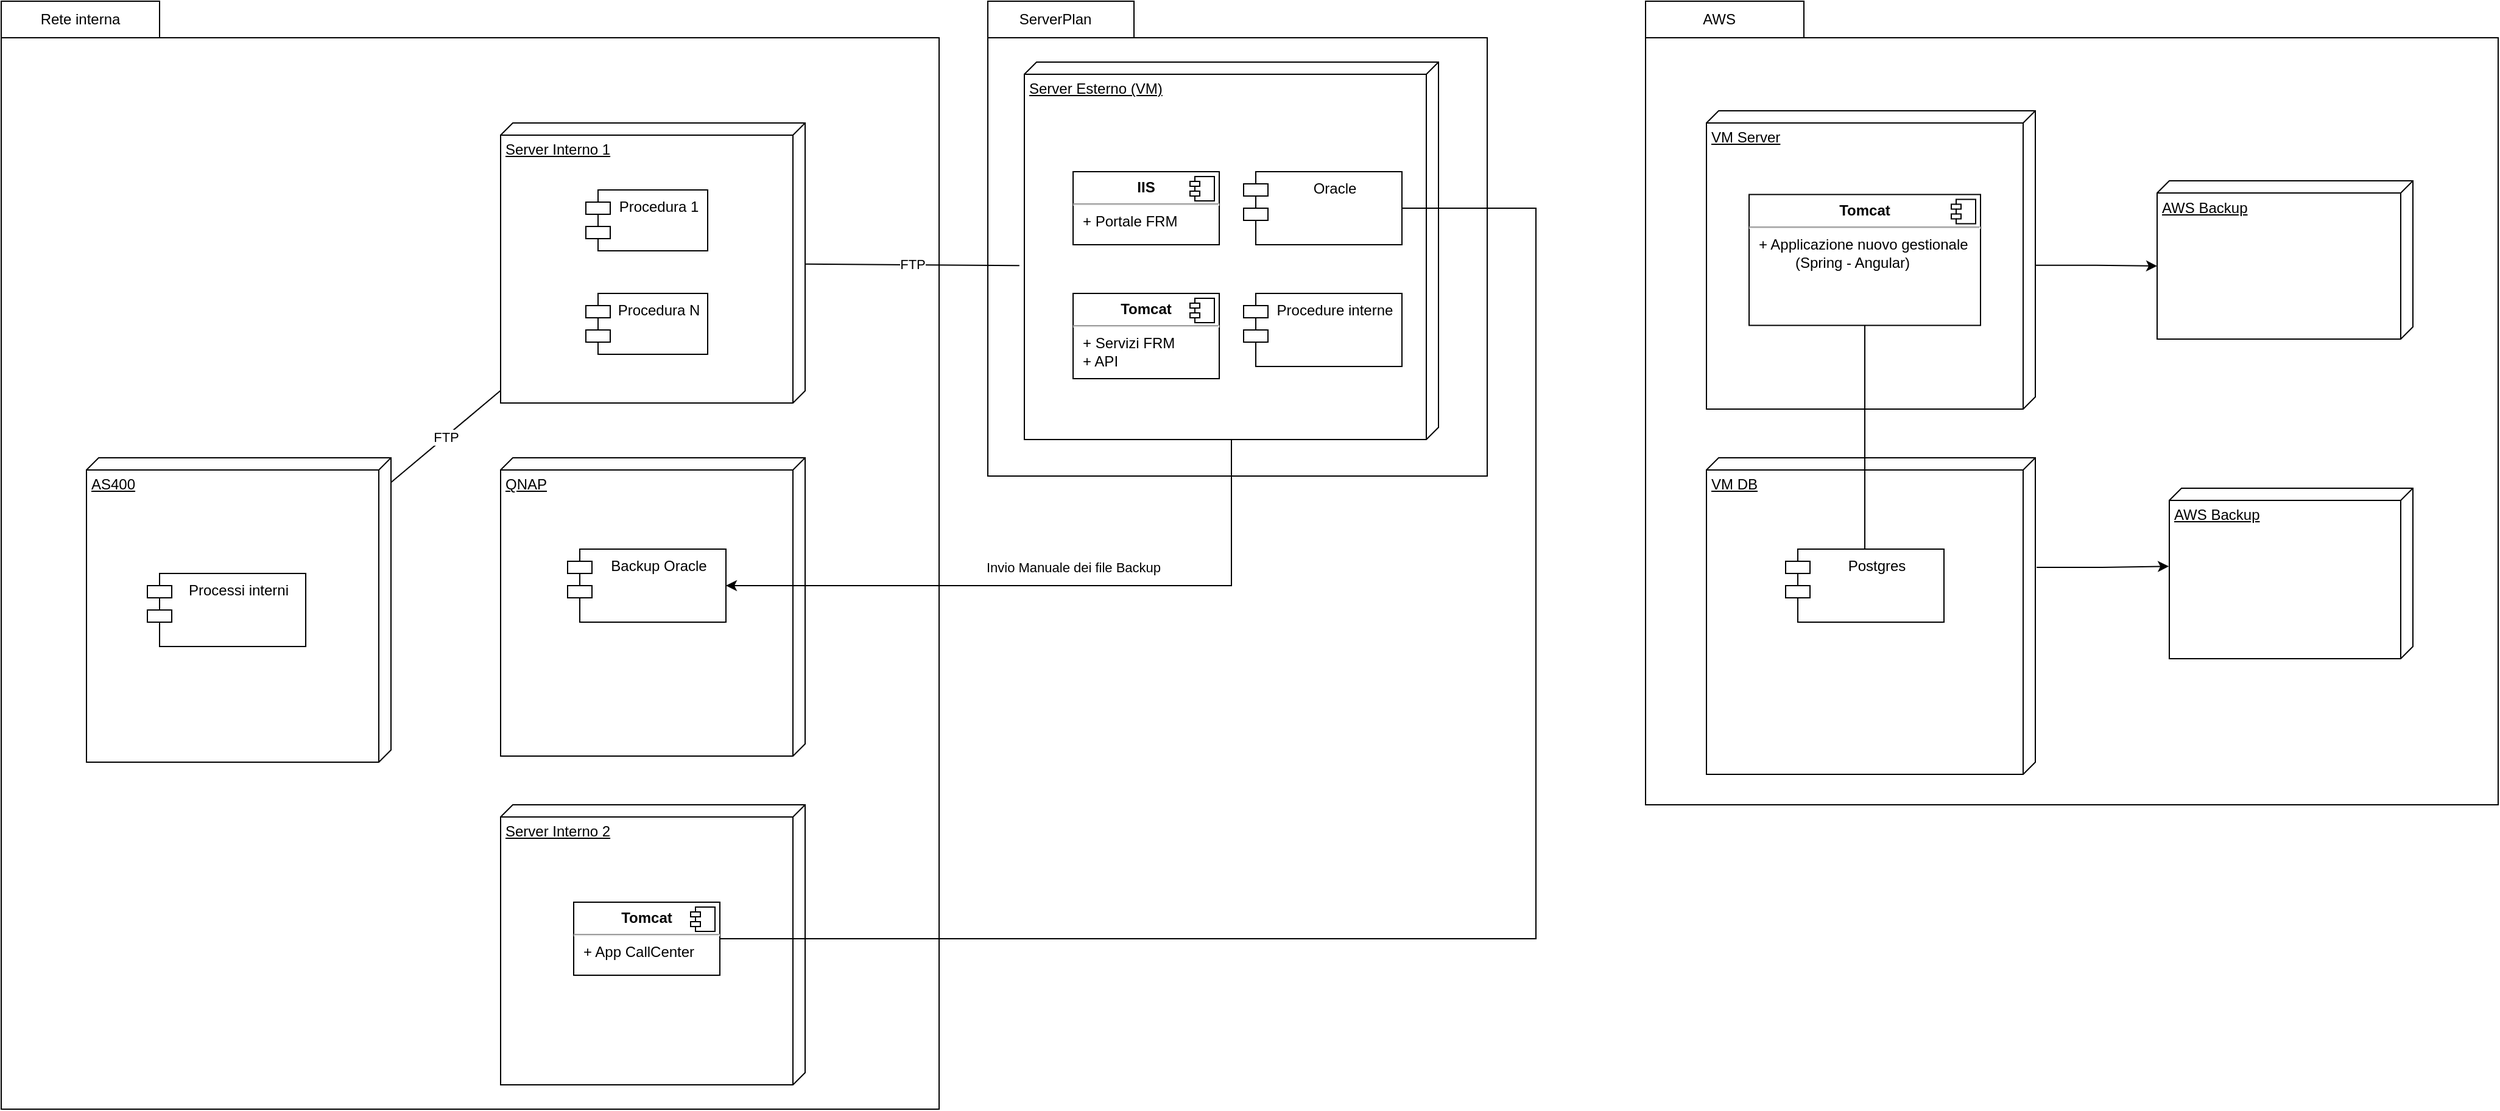 <mxfile version="20.6.0" type="github">
  <diagram id="YYdmfMmHKFKd6aKUU76Y" name="Page-1">
    <mxGraphModel dx="2512" dy="762" grid="1" gridSize="10" guides="1" tooltips="1" connect="1" arrows="1" fold="1" page="1" pageScale="1" pageWidth="850" pageHeight="1100" math="0" shadow="0">
      <root>
        <mxCell id="0" />
        <mxCell id="1" parent="0" />
        <mxCell id="f8Zw-Bb1OCc7IDSp_8TN-6" value="" style="shape=folder;fontStyle=1;spacingTop=10;tabWidth=130;tabHeight=30;tabPosition=left;html=1;" parent="1" vertex="1">
          <mxGeometry x="-140" y="10" width="770" height="910" as="geometry" />
        </mxCell>
        <mxCell id="f8Zw-Bb1OCc7IDSp_8TN-1" value="Server Interno 1" style="verticalAlign=top;align=left;spacingTop=8;spacingLeft=2;spacingRight=12;shape=cube;size=10;direction=south;fontStyle=4;html=1;" parent="1" vertex="1">
          <mxGeometry x="270" y="110" width="250" height="230" as="geometry" />
        </mxCell>
        <mxCell id="f8Zw-Bb1OCc7IDSp_8TN-2" value="Procedura 1" style="shape=module;align=left;spacingLeft=20;align=center;verticalAlign=top;" parent="1" vertex="1">
          <mxGeometry x="340" y="165" width="100" height="50" as="geometry" />
        </mxCell>
        <mxCell id="f8Zw-Bb1OCc7IDSp_8TN-3" value="Procedura N" style="shape=module;align=left;spacingLeft=20;align=center;verticalAlign=top;" parent="1" vertex="1">
          <mxGeometry x="340" y="250" width="100" height="50" as="geometry" />
        </mxCell>
        <mxCell id="f8Zw-Bb1OCc7IDSp_8TN-5" value="AS400" style="verticalAlign=top;align=left;spacingTop=8;spacingLeft=2;spacingRight=12;shape=cube;size=10;direction=south;fontStyle=4;html=1;" parent="1" vertex="1">
          <mxGeometry x="-70" y="385" width="250" height="250" as="geometry" />
        </mxCell>
        <mxCell id="f8Zw-Bb1OCc7IDSp_8TN-8" value="Rete interna" style="text;html=1;strokeColor=none;fillColor=none;align=center;verticalAlign=middle;whiteSpace=wrap;rounded=0;" parent="1" vertex="1">
          <mxGeometry x="-140" y="10" width="130" height="30" as="geometry" />
        </mxCell>
        <mxCell id="f8Zw-Bb1OCc7IDSp_8TN-11" value="FTP" style="endArrow=none;html=1;rounded=0;" parent="1" source="f8Zw-Bb1OCc7IDSp_8TN-5" target="f8Zw-Bb1OCc7IDSp_8TN-1" edge="1">
          <mxGeometry width="50" height="50" relative="1" as="geometry">
            <mxPoint x="430" y="490" as="sourcePoint" />
            <mxPoint x="480" y="440" as="targetPoint" />
          </mxGeometry>
        </mxCell>
        <mxCell id="f8Zw-Bb1OCc7IDSp_8TN-15" value="" style="shape=folder;fontStyle=1;spacingTop=10;tabWidth=120;tabHeight=30;tabPosition=left;html=1;" parent="1" vertex="1">
          <mxGeometry x="670" y="10" width="410" height="390" as="geometry" />
        </mxCell>
        <mxCell id="f8Zw-Bb1OCc7IDSp_8TN-16" value="ServerPlan" style="text;html=1;align=center;verticalAlign=middle;resizable=0;points=[];autosize=1;strokeColor=none;fillColor=none;" parent="1" vertex="1">
          <mxGeometry x="690" y="15" width="70" height="20" as="geometry" />
        </mxCell>
        <mxCell id="f8Zw-Bb1OCc7IDSp_8TN-17" value="Server Esterno (VM)" style="verticalAlign=top;align=left;spacingTop=8;spacingLeft=2;spacingRight=12;shape=cube;size=10;direction=south;fontStyle=4;html=1;" parent="1" vertex="1">
          <mxGeometry x="700" y="60" width="340" height="310" as="geometry" />
        </mxCell>
        <mxCell id="f8Zw-Bb1OCc7IDSp_8TN-18" value="Processi interni" style="shape=module;align=left;spacingLeft=20;align=center;verticalAlign=top;" parent="1" vertex="1">
          <mxGeometry x="-20" y="480" width="130" height="60" as="geometry" />
        </mxCell>
        <mxCell id="f8Zw-Bb1OCc7IDSp_8TN-26" value="Oracle" style="shape=module;align=left;spacingLeft=20;align=center;verticalAlign=top;" parent="1" vertex="1">
          <mxGeometry x="880" y="150" width="130" height="60" as="geometry" />
        </mxCell>
        <mxCell id="f8Zw-Bb1OCc7IDSp_8TN-27" value="FTP" style="endArrow=none;html=1;rounded=0;entryX=0.539;entryY=1.012;entryDx=0;entryDy=0;entryPerimeter=0;" parent="1" source="f8Zw-Bb1OCc7IDSp_8TN-1" target="f8Zw-Bb1OCc7IDSp_8TN-17" edge="1">
          <mxGeometry width="50" height="50" relative="1" as="geometry">
            <mxPoint x="740" y="490" as="sourcePoint" />
            <mxPoint x="700" y="220" as="targetPoint" />
          </mxGeometry>
        </mxCell>
        <mxCell id="f8Zw-Bb1OCc7IDSp_8TN-28" value="Procedure interne" style="shape=module;align=left;spacingLeft=20;align=center;verticalAlign=top;" parent="1" vertex="1">
          <mxGeometry x="880" y="250" width="130" height="60" as="geometry" />
        </mxCell>
        <mxCell id="4A7A6q4YwICknP0THt5P-1" value="" style="shape=folder;fontStyle=1;spacingTop=10;tabWidth=130;tabHeight=30;tabPosition=left;html=1;" vertex="1" parent="1">
          <mxGeometry x="1210" y="10" width="700" height="660" as="geometry" />
        </mxCell>
        <mxCell id="4A7A6q4YwICknP0THt5P-2" value="AWS" style="text;html=1;align=center;verticalAlign=middle;resizable=0;points=[];autosize=1;strokeColor=none;fillColor=none;" vertex="1" parent="1">
          <mxGeometry x="1245" y="10" width="50" height="30" as="geometry" />
        </mxCell>
        <mxCell id="4A7A6q4YwICknP0THt5P-7" style="edgeStyle=orthogonalEdgeStyle;rounded=0;orthogonalLoop=1;jettySize=auto;html=1;entryX=0;entryY=0;entryDx=70;entryDy=210;entryPerimeter=0;exitX=0.518;exitY=0.004;exitDx=0;exitDy=0;exitPerimeter=0;" edge="1" parent="1" source="4A7A6q4YwICknP0THt5P-3" target="4A7A6q4YwICknP0THt5P-5">
          <mxGeometry relative="1" as="geometry" />
        </mxCell>
        <mxCell id="4A7A6q4YwICknP0THt5P-3" value="VM Server" style="verticalAlign=top;align=left;spacingTop=8;spacingLeft=2;spacingRight=12;shape=cube;size=10;direction=south;fontStyle=4;html=1;" vertex="1" parent="1">
          <mxGeometry x="1260" y="100" width="270" height="245" as="geometry" />
        </mxCell>
        <mxCell id="4A7A6q4YwICknP0THt5P-6" style="edgeStyle=orthogonalEdgeStyle;rounded=0;orthogonalLoop=1;jettySize=auto;html=1;entryX=0.458;entryY=1.002;entryDx=0;entryDy=0;entryPerimeter=0;exitX=0.346;exitY=-0.004;exitDx=0;exitDy=0;exitPerimeter=0;" edge="1" parent="1" source="4A7A6q4YwICknP0THt5P-4" target="4A7A6q4YwICknP0THt5P-11">
          <mxGeometry relative="1" as="geometry" />
        </mxCell>
        <mxCell id="4A7A6q4YwICknP0THt5P-4" value="VM DB" style="verticalAlign=top;align=left;spacingTop=8;spacingLeft=2;spacingRight=12;shape=cube;size=10;direction=south;fontStyle=4;html=1;" vertex="1" parent="1">
          <mxGeometry x="1260" y="385" width="270" height="260" as="geometry" />
        </mxCell>
        <mxCell id="4A7A6q4YwICknP0THt5P-5" value="AWS Backup" style="verticalAlign=top;align=left;spacingTop=8;spacingLeft=2;spacingRight=12;shape=cube;size=10;direction=south;fontStyle=4;html=1;" vertex="1" parent="1">
          <mxGeometry x="1630" y="157.5" width="210" height="130" as="geometry" />
        </mxCell>
        <mxCell id="4A7A6q4YwICknP0THt5P-9" value="Postgres" style="shape=module;align=left;spacingLeft=20;align=center;verticalAlign=top;" vertex="1" parent="1">
          <mxGeometry x="1325" y="460" width="130" height="60" as="geometry" />
        </mxCell>
        <mxCell id="4A7A6q4YwICknP0THt5P-11" value="AWS Backup" style="verticalAlign=top;align=left;spacingTop=8;spacingLeft=2;spacingRight=12;shape=cube;size=10;direction=south;fontStyle=4;html=1;" vertex="1" parent="1">
          <mxGeometry x="1640" y="410" width="200" height="140" as="geometry" />
        </mxCell>
        <mxCell id="4A7A6q4YwICknP0THt5P-12" value="QNAP" style="verticalAlign=top;align=left;spacingTop=8;spacingLeft=2;spacingRight=12;shape=cube;size=10;direction=south;fontStyle=4;html=1;" vertex="1" parent="1">
          <mxGeometry x="270" y="385" width="250" height="245" as="geometry" />
        </mxCell>
        <mxCell id="4A7A6q4YwICknP0THt5P-15" value="Backup Oracle" style="shape=module;align=left;spacingLeft=20;align=center;verticalAlign=top;" vertex="1" parent="1">
          <mxGeometry x="325" y="460" width="130" height="60" as="geometry" />
        </mxCell>
        <mxCell id="4A7A6q4YwICknP0THt5P-20" value="" style="endArrow=classic;html=1;rounded=0;" edge="1" parent="1" source="f8Zw-Bb1OCc7IDSp_8TN-17" target="4A7A6q4YwICknP0THt5P-15">
          <mxGeometry width="50" height="50" relative="1" as="geometry">
            <mxPoint x="670" y="580" as="sourcePoint" />
            <mxPoint x="720" y="530" as="targetPoint" />
            <Array as="points">
              <mxPoint x="870" y="490" />
            </Array>
          </mxGeometry>
        </mxCell>
        <mxCell id="4A7A6q4YwICknP0THt5P-21" value="Invio Manuale dei file Backup" style="edgeLabel;html=1;align=center;verticalAlign=middle;resizable=0;points=[];" vertex="1" connectable="0" parent="4A7A6q4YwICknP0THt5P-20">
          <mxGeometry x="-0.364" y="4" relative="1" as="geometry">
            <mxPoint x="-80" y="-19" as="offset" />
          </mxGeometry>
        </mxCell>
        <mxCell id="4A7A6q4YwICknP0THt5P-26" value="&lt;p style=&quot;margin:0px;margin-top:6px;text-align:center;&quot;&gt;&lt;b&gt;Tomcat&lt;/b&gt;&lt;/p&gt;&lt;hr&gt;&lt;p style=&quot;margin:0px;margin-left:8px;&quot;&gt;+ Servizi FRM&lt;/p&gt;&lt;p style=&quot;margin:0px;margin-left:8px;&quot;&gt;+ API&lt;/p&gt;&lt;p style=&quot;margin:0px;margin-left:8px;&quot;&gt;&lt;br&gt;&lt;/p&gt;" style="align=left;overflow=fill;html=1;dropTarget=0;" vertex="1" parent="1">
          <mxGeometry x="740" y="250" width="120" height="70" as="geometry" />
        </mxCell>
        <mxCell id="4A7A6q4YwICknP0THt5P-27" value="" style="shape=component;jettyWidth=8;jettyHeight=4;" vertex="1" parent="4A7A6q4YwICknP0THt5P-26">
          <mxGeometry x="1" width="20" height="20" relative="1" as="geometry">
            <mxPoint x="-24" y="4" as="offset" />
          </mxGeometry>
        </mxCell>
        <mxCell id="4A7A6q4YwICknP0THt5P-28" value="&lt;p style=&quot;margin:0px;margin-top:6px;text-align:center;&quot;&gt;&lt;b&gt;IIS&lt;/b&gt;&lt;/p&gt;&lt;hr&gt;&lt;p style=&quot;margin:0px;margin-left:8px;&quot;&gt;+ Portale FRM&lt;/p&gt;" style="align=left;overflow=fill;html=1;dropTarget=0;" vertex="1" parent="1">
          <mxGeometry x="740" y="150" width="120" height="60" as="geometry" />
        </mxCell>
        <mxCell id="4A7A6q4YwICknP0THt5P-29" value="" style="shape=component;jettyWidth=8;jettyHeight=4;" vertex="1" parent="4A7A6q4YwICknP0THt5P-28">
          <mxGeometry x="1" width="20" height="20" relative="1" as="geometry">
            <mxPoint x="-24" y="4" as="offset" />
          </mxGeometry>
        </mxCell>
        <mxCell id="4A7A6q4YwICknP0THt5P-30" value="&lt;p style=&quot;margin:0px;margin-top:6px;text-align:center;&quot;&gt;&lt;b&gt;Tomcat&lt;/b&gt;&lt;/p&gt;&lt;hr&gt;&lt;p style=&quot;margin:0px;margin-left:8px;&quot;&gt;+ Applicazione nuovo gestionale&lt;/p&gt;&lt;p style=&quot;margin:0px;margin-left:8px;&quot;&gt;&amp;nbsp; &amp;nbsp; &amp;nbsp; &amp;nbsp; &amp;nbsp;(Spring - Angular)&lt;/p&gt;&lt;p style=&quot;margin:0px;margin-left:8px;&quot;&gt;&lt;br&gt;&lt;/p&gt;" style="align=left;overflow=fill;html=1;dropTarget=0;" vertex="1" parent="1">
          <mxGeometry x="1295" y="168.75" width="190" height="107.5" as="geometry" />
        </mxCell>
        <mxCell id="4A7A6q4YwICknP0THt5P-31" value="" style="shape=component;jettyWidth=8;jettyHeight=4;" vertex="1" parent="4A7A6q4YwICknP0THt5P-30">
          <mxGeometry x="1" width="20" height="20" relative="1" as="geometry">
            <mxPoint x="-24" y="4" as="offset" />
          </mxGeometry>
        </mxCell>
        <mxCell id="4A7A6q4YwICknP0THt5P-32" value="" style="endArrow=none;html=1;rounded=0;entryX=0.5;entryY=1;entryDx=0;entryDy=0;" edge="1" parent="1" target="4A7A6q4YwICknP0THt5P-30">
          <mxGeometry width="50" height="50" relative="1" as="geometry">
            <mxPoint x="1390" y="460" as="sourcePoint" />
            <mxPoint x="1650" y="330" as="targetPoint" />
          </mxGeometry>
        </mxCell>
        <mxCell id="4A7A6q4YwICknP0THt5P-33" value="Server Interno 2" style="verticalAlign=top;align=left;spacingTop=8;spacingLeft=2;spacingRight=12;shape=cube;size=10;direction=south;fontStyle=4;html=1;" vertex="1" parent="1">
          <mxGeometry x="270" y="670" width="250" height="230" as="geometry" />
        </mxCell>
        <mxCell id="4A7A6q4YwICknP0THt5P-34" value="&lt;p style=&quot;margin:0px;margin-top:6px;text-align:center;&quot;&gt;&lt;b&gt;Tomcat&lt;/b&gt;&lt;/p&gt;&lt;hr&gt;&lt;p style=&quot;margin:0px;margin-left:8px;&quot;&gt;+ App CallCenter&lt;/p&gt;" style="align=left;overflow=fill;html=1;dropTarget=0;" vertex="1" parent="1">
          <mxGeometry x="330" y="750" width="120" height="60" as="geometry" />
        </mxCell>
        <mxCell id="4A7A6q4YwICknP0THt5P-35" value="" style="shape=component;jettyWidth=8;jettyHeight=4;" vertex="1" parent="4A7A6q4YwICknP0THt5P-34">
          <mxGeometry x="1" width="20" height="20" relative="1" as="geometry">
            <mxPoint x="-24" y="4" as="offset" />
          </mxGeometry>
        </mxCell>
        <mxCell id="4A7A6q4YwICknP0THt5P-37" value="" style="endArrow=none;html=1;rounded=0;exitX=1;exitY=0.5;exitDx=0;exitDy=0;entryX=1;entryY=0.5;entryDx=0;entryDy=0;" edge="1" parent="1" source="4A7A6q4YwICknP0THt5P-34" target="f8Zw-Bb1OCc7IDSp_8TN-26">
          <mxGeometry width="50" height="50" relative="1" as="geometry">
            <mxPoint x="490" y="560" as="sourcePoint" />
            <mxPoint x="540" y="510" as="targetPoint" />
            <Array as="points">
              <mxPoint x="1120" y="780" />
              <mxPoint x="1120" y="180" />
            </Array>
          </mxGeometry>
        </mxCell>
      </root>
    </mxGraphModel>
  </diagram>
</mxfile>
